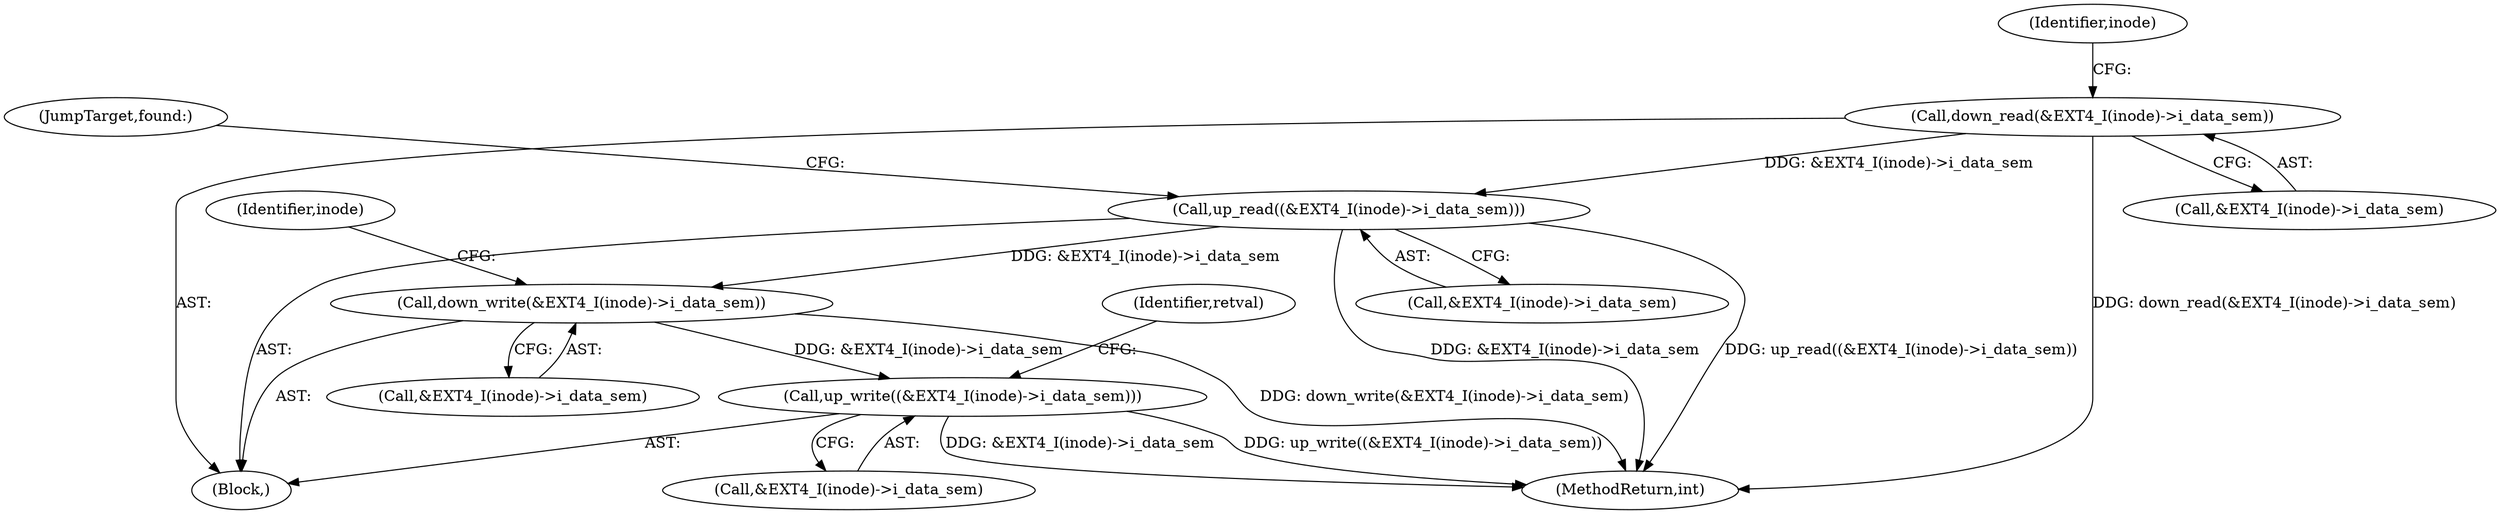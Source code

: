 digraph "0_linux_06bd3c36a733ac27962fea7d6f47168841376824@API" {
"1000484" [label="(Call,down_write(&EXT4_I(inode)->i_data_sem))"];
"1000425" [label="(Call,up_read((&EXT4_I(inode)->i_data_sem)))"];
"1000307" [label="(Call,down_read(&EXT4_I(inode)->i_data_sem))"];
"1000682" [label="(Call,up_write((&EXT4_I(inode)->i_data_sem)))"];
"1000492" [label="(Identifier,inode)"];
"1000691" [label="(Identifier,retval)"];
"1000484" [label="(Call,down_write(&EXT4_I(inode)->i_data_sem))"];
"1000431" [label="(JumpTarget,found:)"];
"1000682" [label="(Call,up_write((&EXT4_I(inode)->i_data_sem)))"];
"1000308" [label="(Call,&EXT4_I(inode)->i_data_sem)"];
"1000426" [label="(Call,&EXT4_I(inode)->i_data_sem)"];
"1000307" [label="(Call,down_read(&EXT4_I(inode)->i_data_sem))"];
"1000120" [label="(Block,)"];
"1000683" [label="(Call,&EXT4_I(inode)->i_data_sem)"];
"1000425" [label="(Call,up_read((&EXT4_I(inode)->i_data_sem)))"];
"1000747" [label="(MethodReturn,int)"];
"1000315" [label="(Identifier,inode)"];
"1000485" [label="(Call,&EXT4_I(inode)->i_data_sem)"];
"1000484" -> "1000120"  [label="AST: "];
"1000484" -> "1000485"  [label="CFG: "];
"1000485" -> "1000484"  [label="AST: "];
"1000492" -> "1000484"  [label="CFG: "];
"1000484" -> "1000747"  [label="DDG: down_write(&EXT4_I(inode)->i_data_sem)"];
"1000425" -> "1000484"  [label="DDG: &EXT4_I(inode)->i_data_sem"];
"1000484" -> "1000682"  [label="DDG: &EXT4_I(inode)->i_data_sem"];
"1000425" -> "1000120"  [label="AST: "];
"1000425" -> "1000426"  [label="CFG: "];
"1000426" -> "1000425"  [label="AST: "];
"1000431" -> "1000425"  [label="CFG: "];
"1000425" -> "1000747"  [label="DDG: &EXT4_I(inode)->i_data_sem"];
"1000425" -> "1000747"  [label="DDG: up_read((&EXT4_I(inode)->i_data_sem))"];
"1000307" -> "1000425"  [label="DDG: &EXT4_I(inode)->i_data_sem"];
"1000307" -> "1000120"  [label="AST: "];
"1000307" -> "1000308"  [label="CFG: "];
"1000308" -> "1000307"  [label="AST: "];
"1000315" -> "1000307"  [label="CFG: "];
"1000307" -> "1000747"  [label="DDG: down_read(&EXT4_I(inode)->i_data_sem)"];
"1000682" -> "1000120"  [label="AST: "];
"1000682" -> "1000683"  [label="CFG: "];
"1000683" -> "1000682"  [label="AST: "];
"1000691" -> "1000682"  [label="CFG: "];
"1000682" -> "1000747"  [label="DDG: up_write((&EXT4_I(inode)->i_data_sem))"];
"1000682" -> "1000747"  [label="DDG: &EXT4_I(inode)->i_data_sem"];
}
